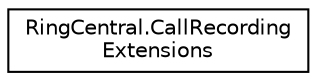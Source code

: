 digraph "Graphical Class Hierarchy"
{
 // LATEX_PDF_SIZE
  edge [fontname="Helvetica",fontsize="10",labelfontname="Helvetica",labelfontsize="10"];
  node [fontname="Helvetica",fontsize="10",shape=record];
  rankdir="LR";
  Node0 [label="RingCentral.CallRecording\lExtensions",height=0.2,width=0.4,color="black", fillcolor="white", style="filled",URL="$classRingCentral_1_1CallRecordingExtensions.html",tooltip=" "];
}
